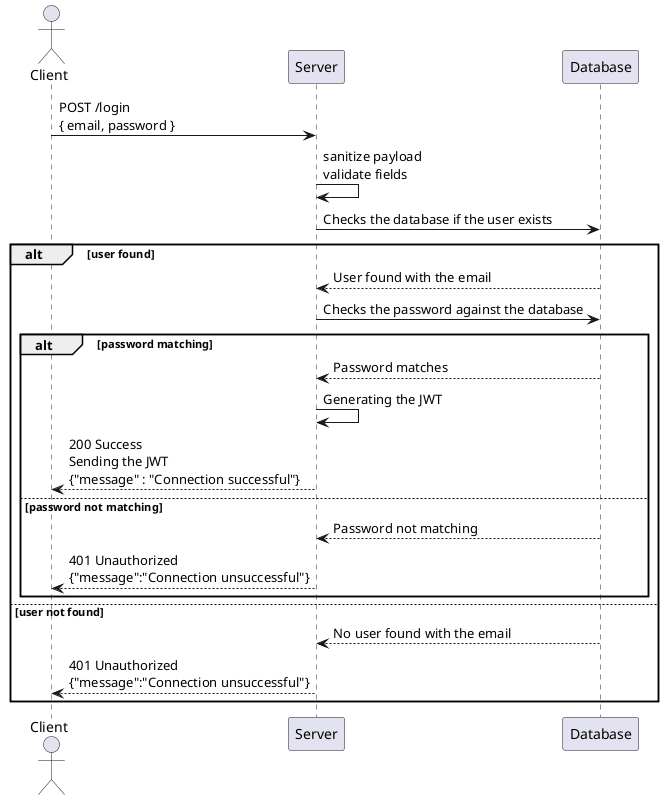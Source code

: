 @startuml Login
actor Client
participant Server
participant Database

Client -> Server: POST /login\n{ email, password }
Server -> Server: sanitize payload\nvalidate fields
Server -> Database: Checks the database if the user exists
alt user found
    Database --> Server: User found with the email
    Server -> Database: Checks the password against the database
    alt password matching 
        Database --> Server : Password matches
        Server -> Server : Generating the JWT
        Server --> Client : 200 Success\nSending the JWT\n{"message" : "Connection successful"}
    else password not matching
        Database --> Server : Password not matching 
        Server --> Client : 401 Unauthorized\n{"message":"Connection unsuccessful"}
    end alt 
else user not found
    Database --> Server: No user found with the email
    Server --> Client: 401 Unauthorized\n{"message":"Connection unsuccessful"}
end alt
@enduml